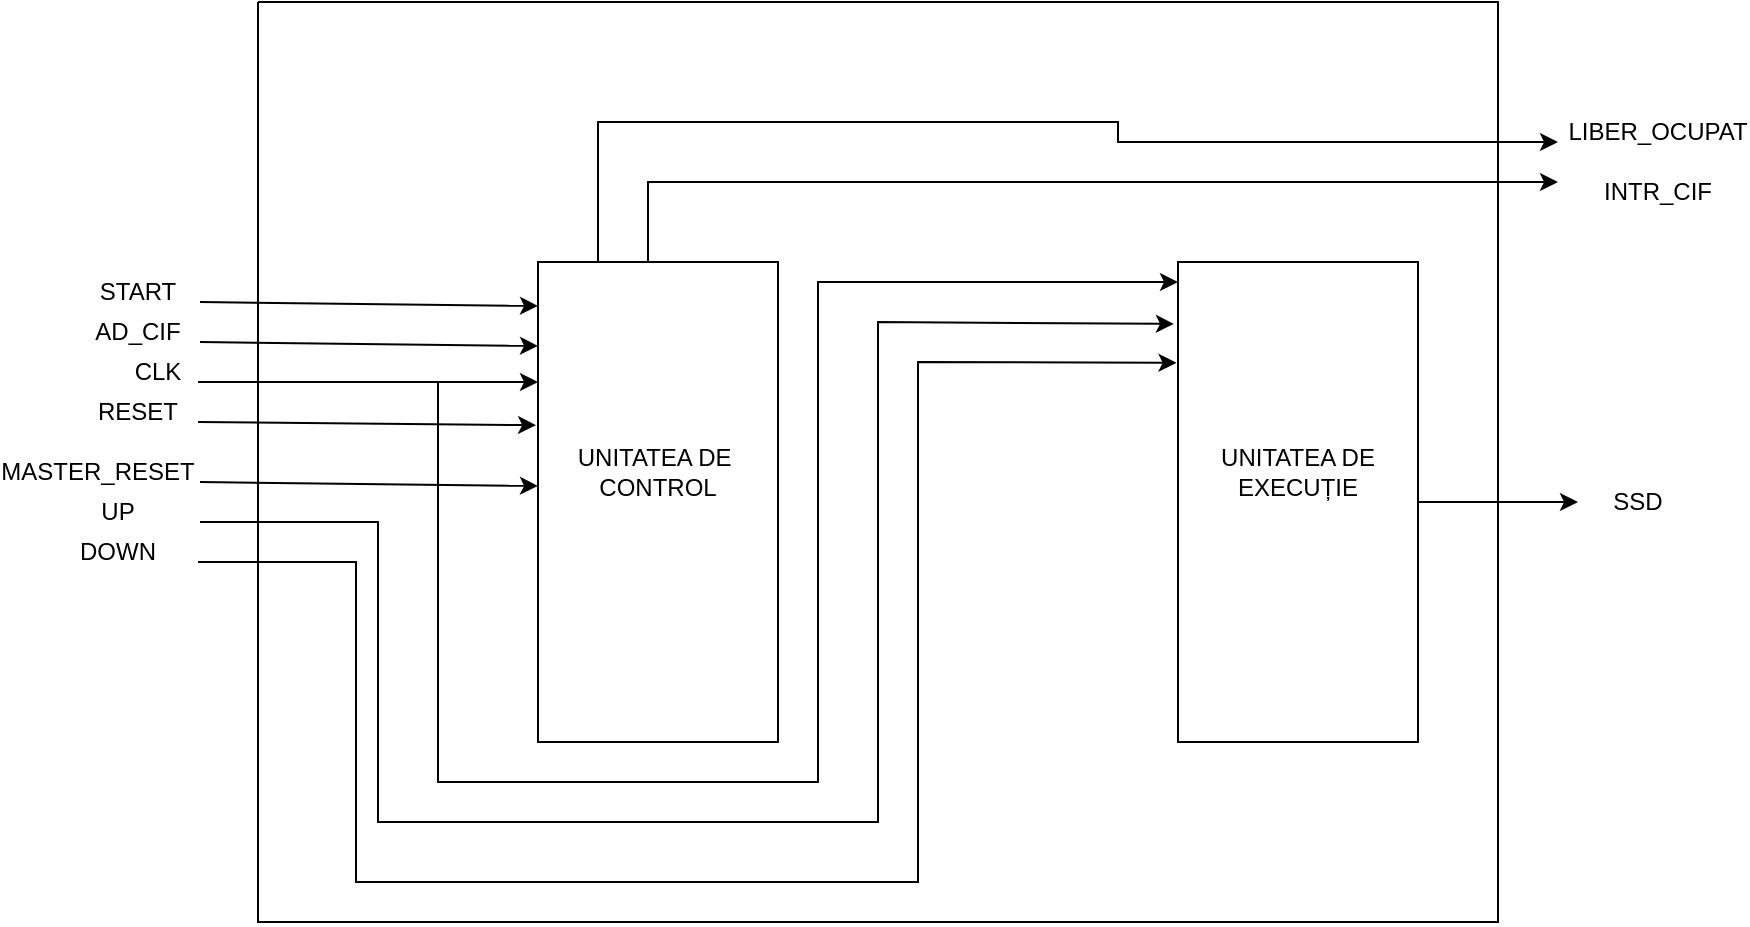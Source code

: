 <mxfile version="21.3.4">
  <diagram name="Page-1" id="tjMLy3e9W4_cnaeNJdZX">
    <mxGraphModel dx="2216" dy="724" grid="1" gridSize="10" guides="1" tooltips="1" connect="1" arrows="1" fold="1" page="1" pageScale="1" pageWidth="850" pageHeight="1100" math="0" shadow="0">
      <root>
        <mxCell id="0" />
        <mxCell id="1" parent="0" />
        <mxCell id="d11FBygV71W9qW5zlj42-34" style="edgeStyle=orthogonalEdgeStyle;rounded=0;orthogonalLoop=1;jettySize=auto;html=1;exitX=0.25;exitY=0;exitDx=0;exitDy=0;" edge="1" parent="1" source="d11FBygV71W9qW5zlj42-1">
          <mxGeometry relative="1" as="geometry">
            <mxPoint x="700" y="140" as="targetPoint" />
            <Array as="points">
              <mxPoint x="220" y="130" />
              <mxPoint x="480" y="130" />
            </Array>
          </mxGeometry>
        </mxCell>
        <mxCell id="d11FBygV71W9qW5zlj42-1" value="" style="rounded=0;whiteSpace=wrap;html=1;" vertex="1" parent="1">
          <mxGeometry x="190" y="200" width="120" height="240" as="geometry" />
        </mxCell>
        <mxCell id="d11FBygV71W9qW5zlj42-38" style="edgeStyle=orthogonalEdgeStyle;rounded=0;orthogonalLoop=1;jettySize=auto;html=1;exitX=1;exitY=0.5;exitDx=0;exitDy=0;entryX=0;entryY=0.5;entryDx=0;entryDy=0;" edge="1" parent="1" source="d11FBygV71W9qW5zlj42-2" target="d11FBygV71W9qW5zlj42-39">
          <mxGeometry relative="1" as="geometry">
            <mxPoint x="680" y="320.333" as="targetPoint" />
          </mxGeometry>
        </mxCell>
        <mxCell id="d11FBygV71W9qW5zlj42-2" value="" style="rounded=0;whiteSpace=wrap;html=1;" vertex="1" parent="1">
          <mxGeometry x="510" y="200" width="120" height="240" as="geometry" />
        </mxCell>
        <mxCell id="d11FBygV71W9qW5zlj42-8" value="" style="endArrow=classic;html=1;rounded=0;entryX=0;entryY=0.25;entryDx=0;entryDy=0;" edge="1" parent="1" target="d11FBygV71W9qW5zlj42-1">
          <mxGeometry width="50" height="50" relative="1" as="geometry">
            <mxPoint x="20" y="260" as="sourcePoint" />
            <mxPoint x="90" y="260" as="targetPoint" />
          </mxGeometry>
        </mxCell>
        <mxCell id="d11FBygV71W9qW5zlj42-9" value="" style="endArrow=classic;html=1;rounded=0;entryX=-0.008;entryY=0.34;entryDx=0;entryDy=0;entryPerimeter=0;" edge="1" parent="1" target="d11FBygV71W9qW5zlj42-1">
          <mxGeometry width="50" height="50" relative="1" as="geometry">
            <mxPoint x="20" y="280" as="sourcePoint" />
            <mxPoint x="70" y="250" as="targetPoint" />
            <Array as="points" />
          </mxGeometry>
        </mxCell>
        <mxCell id="d11FBygV71W9qW5zlj42-11" value="" style="endArrow=classic;html=1;rounded=0;entryX=-0.008;entryY=0.34;entryDx=0;entryDy=0;entryPerimeter=0;" edge="1" parent="1">
          <mxGeometry width="50" height="50" relative="1" as="geometry">
            <mxPoint x="21" y="310" as="sourcePoint" />
            <mxPoint x="190" y="312" as="targetPoint" />
            <Array as="points" />
          </mxGeometry>
        </mxCell>
        <mxCell id="d11FBygV71W9qW5zlj42-13" value="" style="endArrow=classic;html=1;rounded=0;entryX=-0.017;entryY=0.129;entryDx=0;entryDy=0;entryPerimeter=0;" edge="1" parent="1" target="d11FBygV71W9qW5zlj42-2">
          <mxGeometry width="50" height="50" relative="1" as="geometry">
            <mxPoint x="21" y="330" as="sourcePoint" />
            <mxPoint x="440" y="480" as="targetPoint" />
            <Array as="points">
              <mxPoint x="110" y="330" />
              <mxPoint x="110" y="480" />
              <mxPoint x="360" y="480" />
              <mxPoint x="360" y="230" />
            </Array>
          </mxGeometry>
        </mxCell>
        <mxCell id="d11FBygV71W9qW5zlj42-14" value="" style="endArrow=classic;html=1;rounded=0;entryX=-0.008;entryY=0.34;entryDx=0;entryDy=0;entryPerimeter=0;" edge="1" parent="1">
          <mxGeometry width="50" height="50" relative="1" as="geometry">
            <mxPoint x="21" y="240" as="sourcePoint" />
            <mxPoint x="190" y="242" as="targetPoint" />
            <Array as="points" />
          </mxGeometry>
        </mxCell>
        <mxCell id="d11FBygV71W9qW5zlj42-15" value="" style="endArrow=classic;html=1;rounded=0;entryX=-0.006;entryY=0.21;entryDx=0;entryDy=0;entryPerimeter=0;" edge="1" parent="1" target="d11FBygV71W9qW5zlj42-2">
          <mxGeometry width="50" height="50" relative="1" as="geometry">
            <mxPoint x="20" y="350" as="sourcePoint" />
            <mxPoint x="380" y="250" as="targetPoint" />
            <Array as="points">
              <mxPoint x="99" y="350" />
              <mxPoint x="99" y="510" />
              <mxPoint x="380" y="510" />
              <mxPoint x="380" y="250" />
            </Array>
          </mxGeometry>
        </mxCell>
        <mxCell id="d11FBygV71W9qW5zlj42-16" value="" style="endArrow=classic;html=1;rounded=0;entryX=-0.008;entryY=0.34;entryDx=0;entryDy=0;entryPerimeter=0;" edge="1" parent="1">
          <mxGeometry width="50" height="50" relative="1" as="geometry">
            <mxPoint x="21" y="220" as="sourcePoint" />
            <mxPoint x="190" y="222" as="targetPoint" />
            <Array as="points" />
          </mxGeometry>
        </mxCell>
        <mxCell id="d11FBygV71W9qW5zlj42-19" value="START" style="text;html=1;strokeColor=none;fillColor=none;align=center;verticalAlign=middle;whiteSpace=wrap;rounded=0;" vertex="1" parent="1">
          <mxGeometry x="-40" y="200" width="60" height="30" as="geometry" />
        </mxCell>
        <mxCell id="d11FBygV71W9qW5zlj42-22" value="AD_CIF" style="text;html=1;strokeColor=none;fillColor=none;align=center;verticalAlign=middle;whiteSpace=wrap;rounded=0;" vertex="1" parent="1">
          <mxGeometry x="-40" y="220" width="60" height="30" as="geometry" />
        </mxCell>
        <mxCell id="d11FBygV71W9qW5zlj42-23" value="CLK" style="text;html=1;strokeColor=none;fillColor=none;align=center;verticalAlign=middle;whiteSpace=wrap;rounded=0;" vertex="1" parent="1">
          <mxGeometry x="-30" y="240" width="60" height="30" as="geometry" />
        </mxCell>
        <mxCell id="d11FBygV71W9qW5zlj42-24" value="RESET" style="text;html=1;strokeColor=none;fillColor=none;align=center;verticalAlign=middle;whiteSpace=wrap;rounded=0;" vertex="1" parent="1">
          <mxGeometry x="-40" y="260" width="60" height="30" as="geometry" />
        </mxCell>
        <mxCell id="d11FBygV71W9qW5zlj42-25" value="MASTER_RESET" style="text;html=1;strokeColor=none;fillColor=none;align=center;verticalAlign=middle;whiteSpace=wrap;rounded=0;" vertex="1" parent="1">
          <mxGeometry x="-60" y="290" width="60" height="30" as="geometry" />
        </mxCell>
        <mxCell id="d11FBygV71W9qW5zlj42-26" value="UP" style="text;html=1;strokeColor=none;fillColor=none;align=center;verticalAlign=middle;whiteSpace=wrap;rounded=0;" vertex="1" parent="1">
          <mxGeometry x="-50" y="310" width="60" height="30" as="geometry" />
        </mxCell>
        <mxCell id="d11FBygV71W9qW5zlj42-27" value="DOWN" style="text;html=1;strokeColor=none;fillColor=none;align=center;verticalAlign=middle;whiteSpace=wrap;rounded=0;" vertex="1" parent="1">
          <mxGeometry x="-50" y="330" width="60" height="30" as="geometry" />
        </mxCell>
        <mxCell id="d11FBygV71W9qW5zlj42-30" value="UNITATEA DE&amp;nbsp;&lt;br&gt;CONTROL" style="text;html=1;strokeColor=none;fillColor=none;align=center;verticalAlign=middle;whiteSpace=wrap;rounded=0;" vertex="1" parent="1">
          <mxGeometry x="205" y="290" width="90" height="30" as="geometry" />
        </mxCell>
        <mxCell id="d11FBygV71W9qW5zlj42-31" value="UNITATEA DE&lt;br&gt;EXECUȚIE" style="text;html=1;strokeColor=none;fillColor=none;align=center;verticalAlign=middle;whiteSpace=wrap;rounded=0;" vertex="1" parent="1">
          <mxGeometry x="530" y="290" width="80" height="30" as="geometry" />
        </mxCell>
        <mxCell id="d11FBygV71W9qW5zlj42-32" value="" style="endArrow=classic;html=1;rounded=0;" edge="1" parent="1">
          <mxGeometry width="50" height="50" relative="1" as="geometry">
            <mxPoint x="140" y="260" as="sourcePoint" />
            <mxPoint x="510" y="210" as="targetPoint" />
            <Array as="points">
              <mxPoint x="140" y="460" />
              <mxPoint x="330" y="460" />
              <mxPoint x="330" y="210" />
            </Array>
          </mxGeometry>
        </mxCell>
        <mxCell id="d11FBygV71W9qW5zlj42-37" value="" style="endArrow=classic;html=1;rounded=0;" edge="1" parent="1">
          <mxGeometry width="50" height="50" relative="1" as="geometry">
            <mxPoint x="245" y="200" as="sourcePoint" />
            <mxPoint x="700" y="160" as="targetPoint" />
            <Array as="points">
              <mxPoint x="245" y="160" />
              <mxPoint x="360" y="160" />
            </Array>
          </mxGeometry>
        </mxCell>
        <mxCell id="d11FBygV71W9qW5zlj42-39" value="SSD" style="text;html=1;strokeColor=none;fillColor=none;align=center;verticalAlign=middle;whiteSpace=wrap;rounded=0;" vertex="1" parent="1">
          <mxGeometry x="710" y="305" width="60" height="30" as="geometry" />
        </mxCell>
        <mxCell id="d11FBygV71W9qW5zlj42-40" value="LIBER_OCUPAT" style="text;html=1;strokeColor=none;fillColor=none;align=center;verticalAlign=middle;whiteSpace=wrap;rounded=0;" vertex="1" parent="1">
          <mxGeometry x="720" y="120" width="60" height="30" as="geometry" />
        </mxCell>
        <mxCell id="d11FBygV71W9qW5zlj42-41" value="INTR_CIF" style="text;html=1;strokeColor=none;fillColor=none;align=center;verticalAlign=middle;whiteSpace=wrap;rounded=0;" vertex="1" parent="1">
          <mxGeometry x="720" y="150" width="60" height="30" as="geometry" />
        </mxCell>
        <mxCell id="d11FBygV71W9qW5zlj42-44" value="" style="endArrow=none;html=1;rounded=0;" edge="1" parent="1">
          <mxGeometry width="50" height="50" relative="1" as="geometry">
            <mxPoint x="50" y="70" as="sourcePoint" />
            <mxPoint x="50" y="70" as="targetPoint" />
            <Array as="points">
              <mxPoint x="670" y="70" />
              <mxPoint x="670" y="530" />
              <mxPoint x="50" y="530" />
            </Array>
          </mxGeometry>
        </mxCell>
      </root>
    </mxGraphModel>
  </diagram>
</mxfile>
